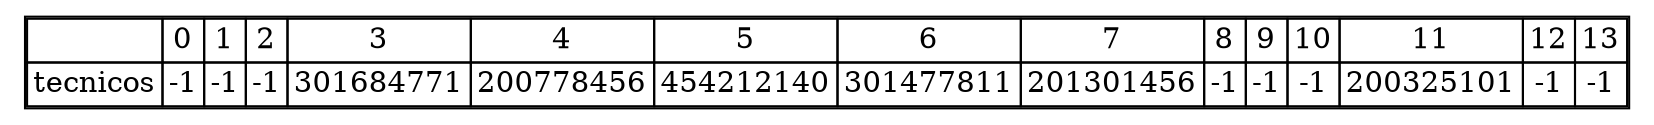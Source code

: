 digraph {
  node [shape=plaintext];
  hash_table [label=<
    <TABLE BORDER="1" CELLBORDER="1" CELLSPACING="0">
      <TR>
        <TD></TD>
        <TD>0</TD>
        <TD>1</TD>
        <TD>2</TD>
        <TD>3</TD>
        <TD>4</TD>
        <TD>5</TD>
        <TD>6</TD>
        <TD>7</TD>
        <TD>8</TD>
        <TD>9</TD>
        <TD>10</TD>
        <TD>11</TD>
        <TD>12</TD>
        <TD>13</TD>
      </TR>
      <TR>
        <TD>tecnicos</TD>
        <TD>-1</TD>
        <TD>-1</TD>
        <TD>-1</TD>
        <TD>301684771</TD>
        <TD>200778456</TD>
        <TD>454212140</TD>
        <TD>301477811</TD>
        <TD>201301456</TD>
        <TD>-1</TD>
        <TD>-1</TD>
        <TD>-1</TD>
        <TD>200325101</TD>
        <TD>-1</TD>
        <TD>-1</TD>
      </TR>
    </TABLE>
  >];
}
